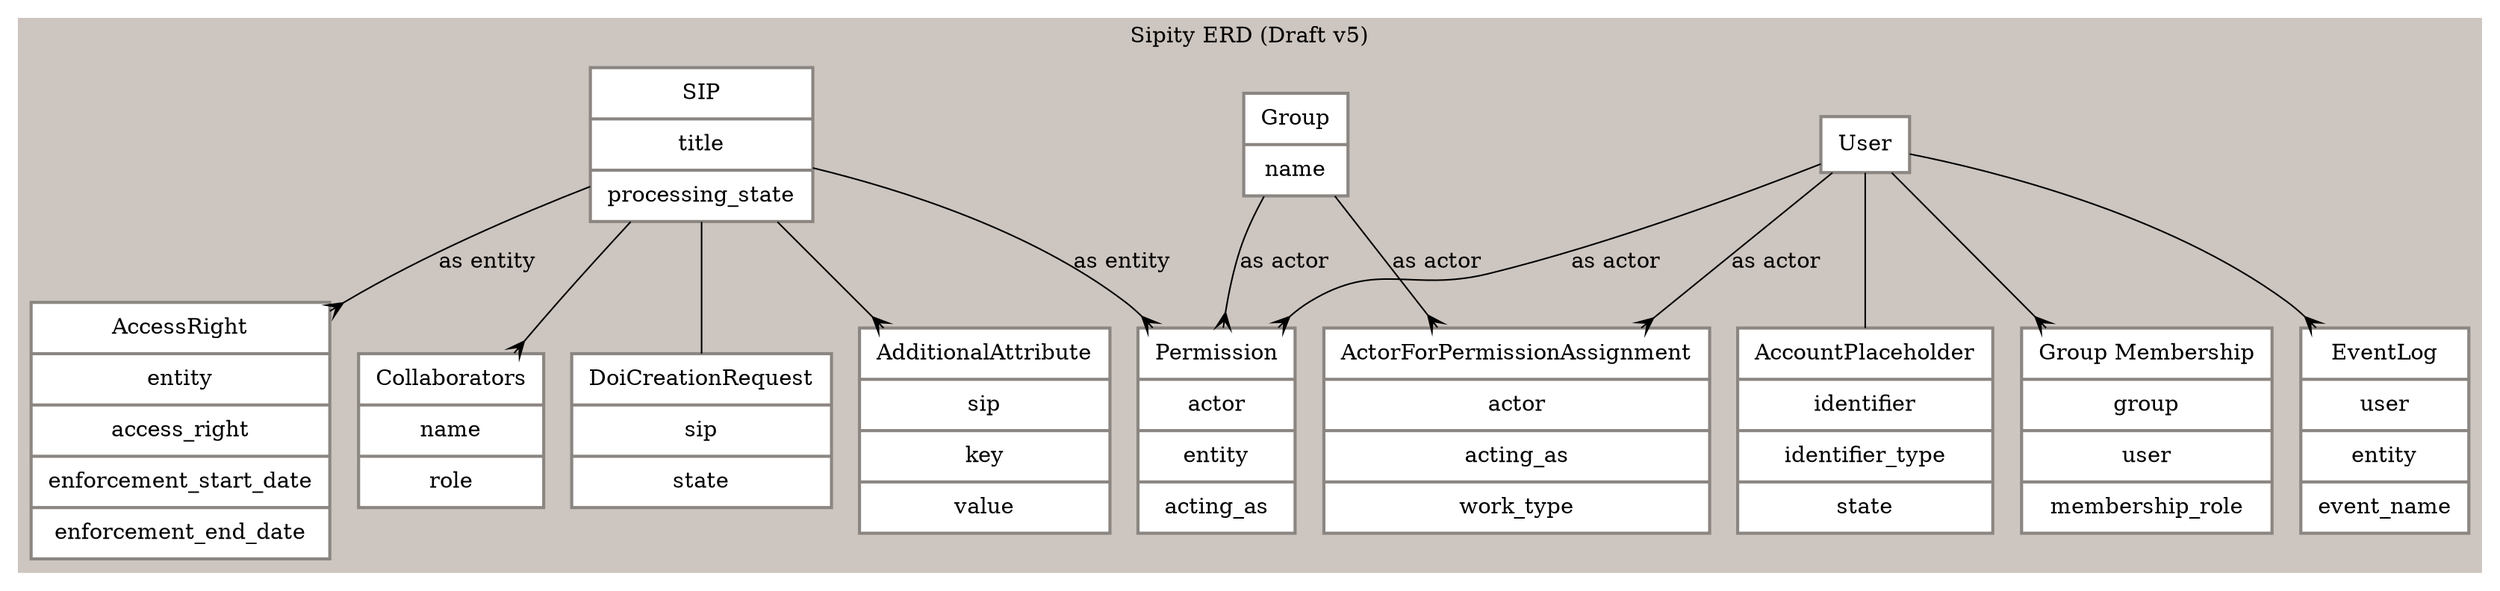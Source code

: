 digraph "G" {
    compound=true;
    node[color="grey15" shape=record penwidth=2 margin="0.15, 0.125"];

    subgraph cluster_0 {
        label="Sipity ERD (Draft v5)"
        color="seashell3"
        style="filled"
        node[style=filled fillcolor=white color="seashell4"]
        edge[arrowhead="crow"]

        user[label="{ User }"]
        group_entity[label="{ Group | name }"]
        group_membership[label="{ Group Membership | group | user | membership_role }"]
        sip[label="{ SIP | title | processing_state }"]
        event_log[label="{ EventLog | user | entity | event_name }"]
        permission[label="{ Permission | actor | entity | acting_as }"]
        collaborators[label="{ Collaborators | name | role }"]
        account_placeholder[label="{ AccountPlaceholder | identifier | identifier_type | state }"]
        doi_creation_request[label="{ DoiCreationRequest | sip | state }"]
        additional_attributes[label="{ AdditionalAttribute | sip | key | value }"]
        ActorForPermissionAssignment[label="{ ActorForPermissionAssignment | actor | acting_as | work_type }"]
        AccessRight[label="{ AccessRight | entity | access_right | enforcement_start_date | enforcement_end_date }"]

        user -> group_membership
        group_entity -> ActorForPermissionAssignment[label="as actor"]
        user -> ActorForPermissionAssignment[label="as actor"]

        sip -> AccessRight[label="as entity"]
        user -> permission[label="as actor"]
        group_entity -> permission[label="as actor"]
        sip -> permission[label="as entity"]
        user -> event_log
        sip -> collaborators
        sip -> additional_attributes
        sip -> doi_creation_request[arrowhead=none]
        user -> account_placeholder[arrowhead=none]
    }

}
